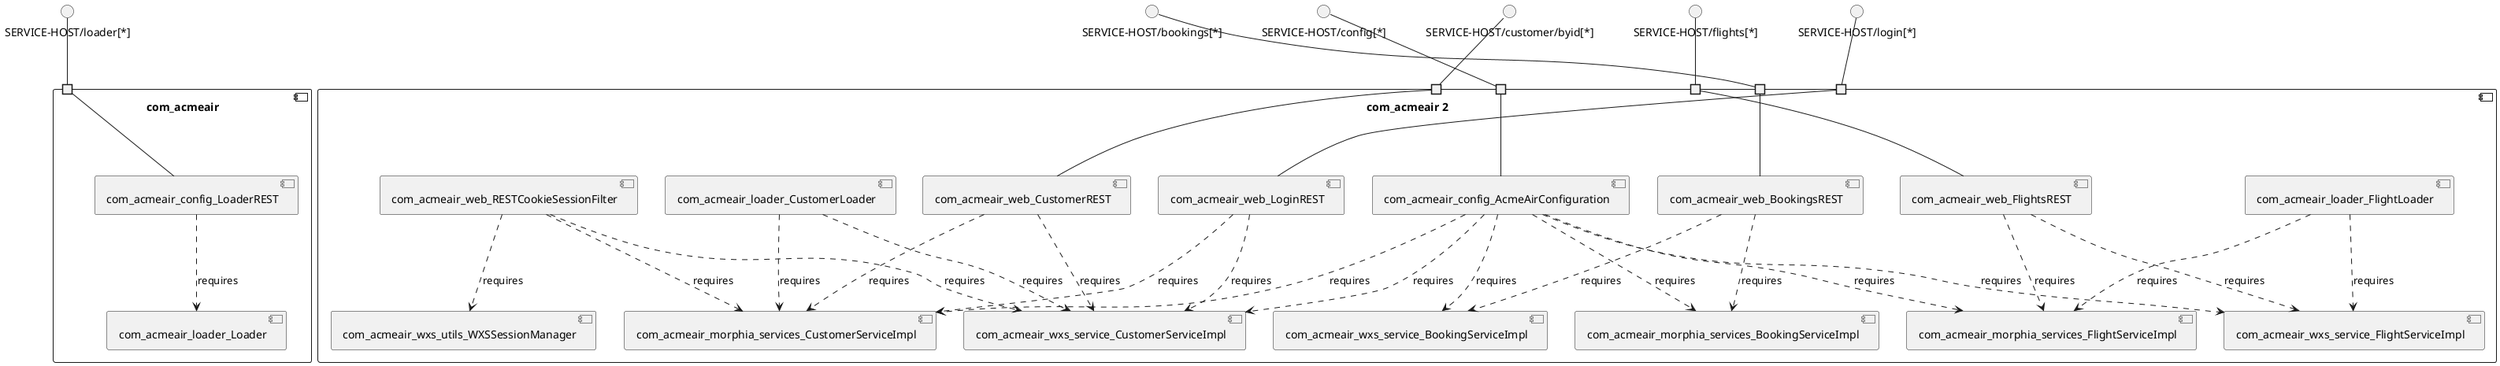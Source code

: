 @startuml
skinparam fixCircleLabelOverlapping true
skinparam componentStyle uml2
component "com_acmeair\n\n\n\n\n\n" {
[com_acmeair_loader_Loader]
[com_acmeair_config_LoaderREST]
portin " " as com_acmeair_requires_SERVICE_HOST_loader_
[com_acmeair_config_LoaderREST]..>[com_acmeair_loader_Loader] : requires
"com_acmeair_requires_SERVICE_HOST_loader_"--[com_acmeair_config_LoaderREST]
}
interface "SERVICE-HOST/loader[*]" as interface.SERVICE_HOST_loader_
interface.SERVICE_HOST_loader_--"com_acmeair_requires_SERVICE_HOST_loader_"
component "com_acmeair 2\n\n\n\n\n\n" {
[com_acmeair_wxs_utils_WXSSessionManager]
[com_acmeair_wxs_service_FlightServiceImpl]
[com_acmeair_web_LoginREST]
[com_acmeair_web_CustomerREST]
[com_acmeair_morphia_services_CustomerServiceImpl]
[com_acmeair_loader_FlightLoader]
[com_acmeair_wxs_service_CustomerServiceImpl]
[com_acmeair_web_BookingsREST]
[com_acmeair_wxs_service_BookingServiceImpl]
[com_acmeair_web_FlightsREST]
[com_acmeair_morphia_services_BookingServiceImpl]
[com_acmeair_web_RESTCookieSessionFilter]
[com_acmeair_loader_CustomerLoader]
[com_acmeair_config_AcmeAirConfiguration]
[com_acmeair_morphia_services_FlightServiceImpl]
portin " " as com_acmeair_2_requires_SERVICE_HOST_customer_byid_
portin " " as com_acmeair_2_requires_SERVICE_HOST_config_
portin " " as com_acmeair_2_requires_SERVICE_HOST_flights_
portin " " as com_acmeair_2_requires_SERVICE_HOST_bookings_
portin " " as com_acmeair_2_requires_SERVICE_HOST_login_
[com_acmeair_config_AcmeAirConfiguration]..>[com_acmeair_morphia_services_BookingServiceImpl] : requires
[com_acmeair_loader_CustomerLoader]..>[com_acmeair_morphia_services_CustomerServiceImpl] : requires
[com_acmeair_web_LoginREST]..>[com_acmeair_wxs_service_CustomerServiceImpl] : requires
[com_acmeair_web_LoginREST]..>[com_acmeair_morphia_services_CustomerServiceImpl] : requires
[com_acmeair_loader_CustomerLoader]..>[com_acmeair_wxs_service_CustomerServiceImpl] : requires
[com_acmeair_config_AcmeAirConfiguration]..>[com_acmeair_wxs_service_FlightServiceImpl] : requires
[com_acmeair_web_FlightsREST]..>[com_acmeair_morphia_services_FlightServiceImpl] : requires
[com_acmeair_web_CustomerREST]..>[com_acmeair_morphia_services_CustomerServiceImpl] : requires
[com_acmeair_config_AcmeAirConfiguration]..>[com_acmeair_morphia_services_FlightServiceImpl] : requires
[com_acmeair_web_CustomerREST]..>[com_acmeair_wxs_service_CustomerServiceImpl] : requires
[com_acmeair_web_BookingsREST]..>[com_acmeair_wxs_service_BookingServiceImpl] : requires
[com_acmeair_loader_FlightLoader]..>[com_acmeair_wxs_service_FlightServiceImpl] : requires
[com_acmeair_loader_FlightLoader]..>[com_acmeair_morphia_services_FlightServiceImpl] : requires
[com_acmeair_web_RESTCookieSessionFilter]..>[com_acmeair_wxs_utils_WXSSessionManager] : requires
[com_acmeair_web_FlightsREST]..>[com_acmeair_wxs_service_FlightServiceImpl] : requires
[com_acmeair_web_RESTCookieSessionFilter]..>[com_acmeair_morphia_services_CustomerServiceImpl] : requires
[com_acmeair_config_AcmeAirConfiguration]..>[com_acmeair_morphia_services_CustomerServiceImpl] : requires
[com_acmeair_config_AcmeAirConfiguration]..>[com_acmeair_wxs_service_CustomerServiceImpl] : requires
[com_acmeair_config_AcmeAirConfiguration]..>[com_acmeair_wxs_service_BookingServiceImpl] : requires
[com_acmeair_web_BookingsREST]..>[com_acmeair_morphia_services_BookingServiceImpl] : requires
[com_acmeair_web_RESTCookieSessionFilter]..>[com_acmeair_wxs_service_CustomerServiceImpl] : requires
"com_acmeair_2_requires_SERVICE_HOST_login_"--[com_acmeair_web_LoginREST]
"com_acmeair_2_requires_SERVICE_HOST_config_"--[com_acmeair_config_AcmeAirConfiguration]
"com_acmeair_2_requires_SERVICE_HOST_flights_"--[com_acmeair_web_FlightsREST]
"com_acmeair_2_requires_SERVICE_HOST_customer_byid_"--[com_acmeair_web_CustomerREST]
"com_acmeair_2_requires_SERVICE_HOST_bookings_"--[com_acmeair_web_BookingsREST]
}
interface "SERVICE-HOST/bookings[*]" as interface.SERVICE_HOST_bookings_
interface.SERVICE_HOST_bookings_--"com_acmeair_2_requires_SERVICE_HOST_bookings_"
interface "SERVICE-HOST/config[*]" as interface.SERVICE_HOST_config_
interface.SERVICE_HOST_config_--"com_acmeair_2_requires_SERVICE_HOST_config_"
interface "SERVICE-HOST/customer/byid[*]" as interface.SERVICE_HOST_customer_byid_
interface.SERVICE_HOST_customer_byid_--"com_acmeair_2_requires_SERVICE_HOST_customer_byid_"
interface "SERVICE-HOST/flights[*]" as interface.SERVICE_HOST_flights_
interface.SERVICE_HOST_flights_--"com_acmeair_2_requires_SERVICE_HOST_flights_"
interface "SERVICE-HOST/login[*]" as interface.SERVICE_HOST_login_
interface.SERVICE_HOST_login_--"com_acmeair_2_requires_SERVICE_HOST_login_"

@enduml

